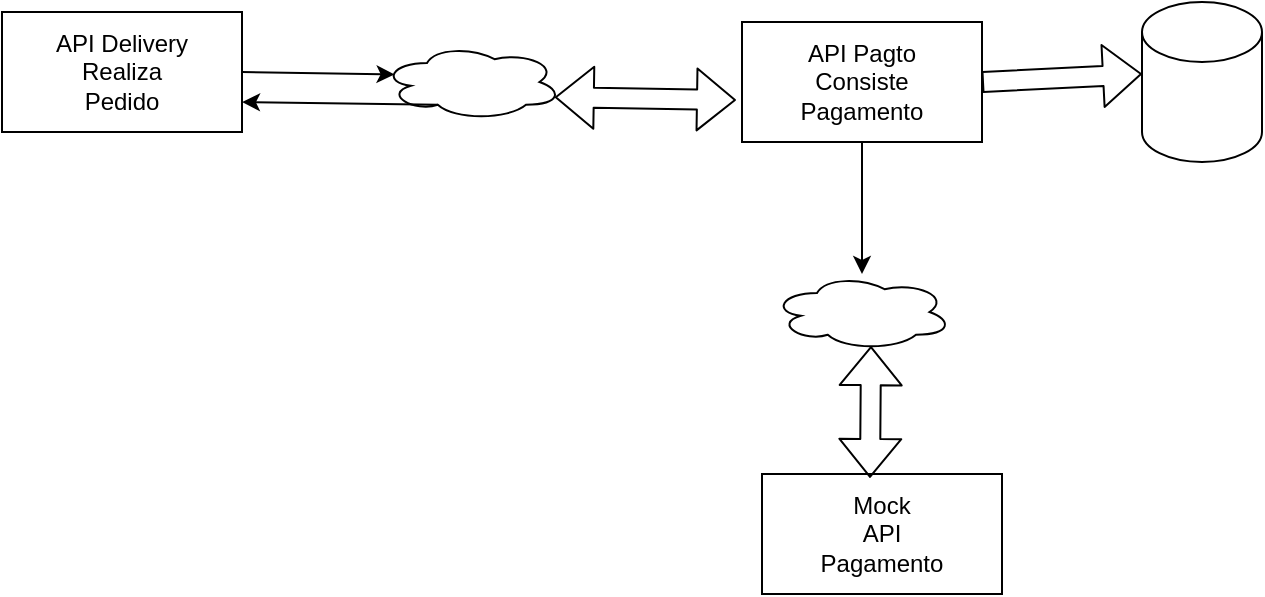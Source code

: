 <mxfile version="13.6.6" type="device"><diagram id="gotsDWwykaikVudlXg5X" name="Page-1"><mxGraphModel dx="868" dy="492" grid="1" gridSize="10" guides="1" tooltips="1" connect="1" arrows="1" fold="1" page="1" pageScale="1" pageWidth="827" pageHeight="1169" math="0" shadow="0"><root><mxCell id="0"/><mxCell id="1" parent="0"/><mxCell id="zxziQn9v6TFYFJA00054-1" value="API Delivery&lt;br&gt;Realiza&lt;br&gt;Pedido" style="rounded=0;whiteSpace=wrap;html=1;" vertex="1" parent="1"><mxGeometry x="110" y="49" width="120" height="60" as="geometry"/></mxCell><mxCell id="zxziQn9v6TFYFJA00054-2" value="" style="ellipse;shape=cloud;whiteSpace=wrap;html=1;" vertex="1" parent="1"><mxGeometry x="300" y="65" width="90" height="38" as="geometry"/></mxCell><mxCell id="zxziQn9v6TFYFJA00054-3" value="" style="endArrow=classic;html=1;exitX=1;exitY=0.5;exitDx=0;exitDy=0;entryX=0.07;entryY=0.4;entryDx=0;entryDy=0;entryPerimeter=0;" edge="1" parent="1" source="zxziQn9v6TFYFJA00054-1" target="zxziQn9v6TFYFJA00054-2"><mxGeometry width="50" height="50" relative="1" as="geometry"><mxPoint x="390" y="270" as="sourcePoint"/><mxPoint x="440" y="220" as="targetPoint"/></mxGeometry></mxCell><mxCell id="zxziQn9v6TFYFJA00054-4" value="API Pagto&lt;br&gt;Consiste&lt;br&gt;Pagamento" style="rounded=0;whiteSpace=wrap;html=1;" vertex="1" parent="1"><mxGeometry x="480" y="54" width="120" height="60" as="geometry"/></mxCell><mxCell id="zxziQn9v6TFYFJA00054-6" value="" style="ellipse;shape=cloud;whiteSpace=wrap;html=1;" vertex="1" parent="1"><mxGeometry x="495" y="180" width="90" height="38" as="geometry"/></mxCell><mxCell id="zxziQn9v6TFYFJA00054-7" value="" style="endArrow=classic;html=1;exitX=0.5;exitY=1;exitDx=0;exitDy=0;" edge="1" parent="1" source="zxziQn9v6TFYFJA00054-4" target="zxziQn9v6TFYFJA00054-6"><mxGeometry width="50" height="50" relative="1" as="geometry"><mxPoint x="390" y="270" as="sourcePoint"/><mxPoint x="440" y="220" as="targetPoint"/></mxGeometry></mxCell><mxCell id="zxziQn9v6TFYFJA00054-8" value="Mock&lt;br&gt;API&lt;br&gt;Pagamento" style="rounded=0;whiteSpace=wrap;html=1;" vertex="1" parent="1"><mxGeometry x="490" y="280" width="120" height="60" as="geometry"/></mxCell><mxCell id="zxziQn9v6TFYFJA00054-10" value="" style="shape=flexArrow;endArrow=classic;startArrow=classic;html=1;exitX=0.45;exitY=0.033;exitDx=0;exitDy=0;exitPerimeter=0;entryX=0.55;entryY=0.95;entryDx=0;entryDy=0;entryPerimeter=0;" edge="1" parent="1" source="zxziQn9v6TFYFJA00054-8" target="zxziQn9v6TFYFJA00054-6"><mxGeometry width="50" height="50" relative="1" as="geometry"><mxPoint x="390" y="250" as="sourcePoint"/><mxPoint x="440" y="200" as="targetPoint"/></mxGeometry></mxCell><mxCell id="zxziQn9v6TFYFJA00054-12" value="" style="endArrow=classic;html=1;entryX=1;entryY=0.75;entryDx=0;entryDy=0;exitX=0.31;exitY=0.8;exitDx=0;exitDy=0;exitPerimeter=0;" edge="1" parent="1" source="zxziQn9v6TFYFJA00054-2" target="zxziQn9v6TFYFJA00054-1"><mxGeometry width="50" height="50" relative="1" as="geometry"><mxPoint x="390" y="250" as="sourcePoint"/><mxPoint x="440" y="200" as="targetPoint"/></mxGeometry></mxCell><mxCell id="zxziQn9v6TFYFJA00054-14" value="" style="shape=flexArrow;endArrow=classic;startArrow=classic;html=1;exitX=0.96;exitY=0.7;exitDx=0;exitDy=0;exitPerimeter=0;entryX=-0.025;entryY=0.65;entryDx=0;entryDy=0;entryPerimeter=0;" edge="1" parent="1" source="zxziQn9v6TFYFJA00054-2" target="zxziQn9v6TFYFJA00054-4"><mxGeometry width="50" height="50" relative="1" as="geometry"><mxPoint x="414" y="90" as="sourcePoint"/><mxPoint x="464" y="40" as="targetPoint"/></mxGeometry></mxCell><mxCell id="zxziQn9v6TFYFJA00054-15" value="" style="shape=cylinder2;whiteSpace=wrap;html=1;boundedLbl=1;backgroundOutline=1;size=15;" vertex="1" parent="1"><mxGeometry x="680" y="44" width="60" height="80" as="geometry"/></mxCell><mxCell id="zxziQn9v6TFYFJA00054-16" value="" style="shape=flexArrow;endArrow=classic;html=1;exitX=1;exitY=0.5;exitDx=0;exitDy=0;" edge="1" parent="1" source="zxziQn9v6TFYFJA00054-4"><mxGeometry width="50" height="50" relative="1" as="geometry"><mxPoint x="630" y="130" as="sourcePoint"/><mxPoint x="680" y="80" as="targetPoint"/></mxGeometry></mxCell></root></mxGraphModel></diagram></mxfile>